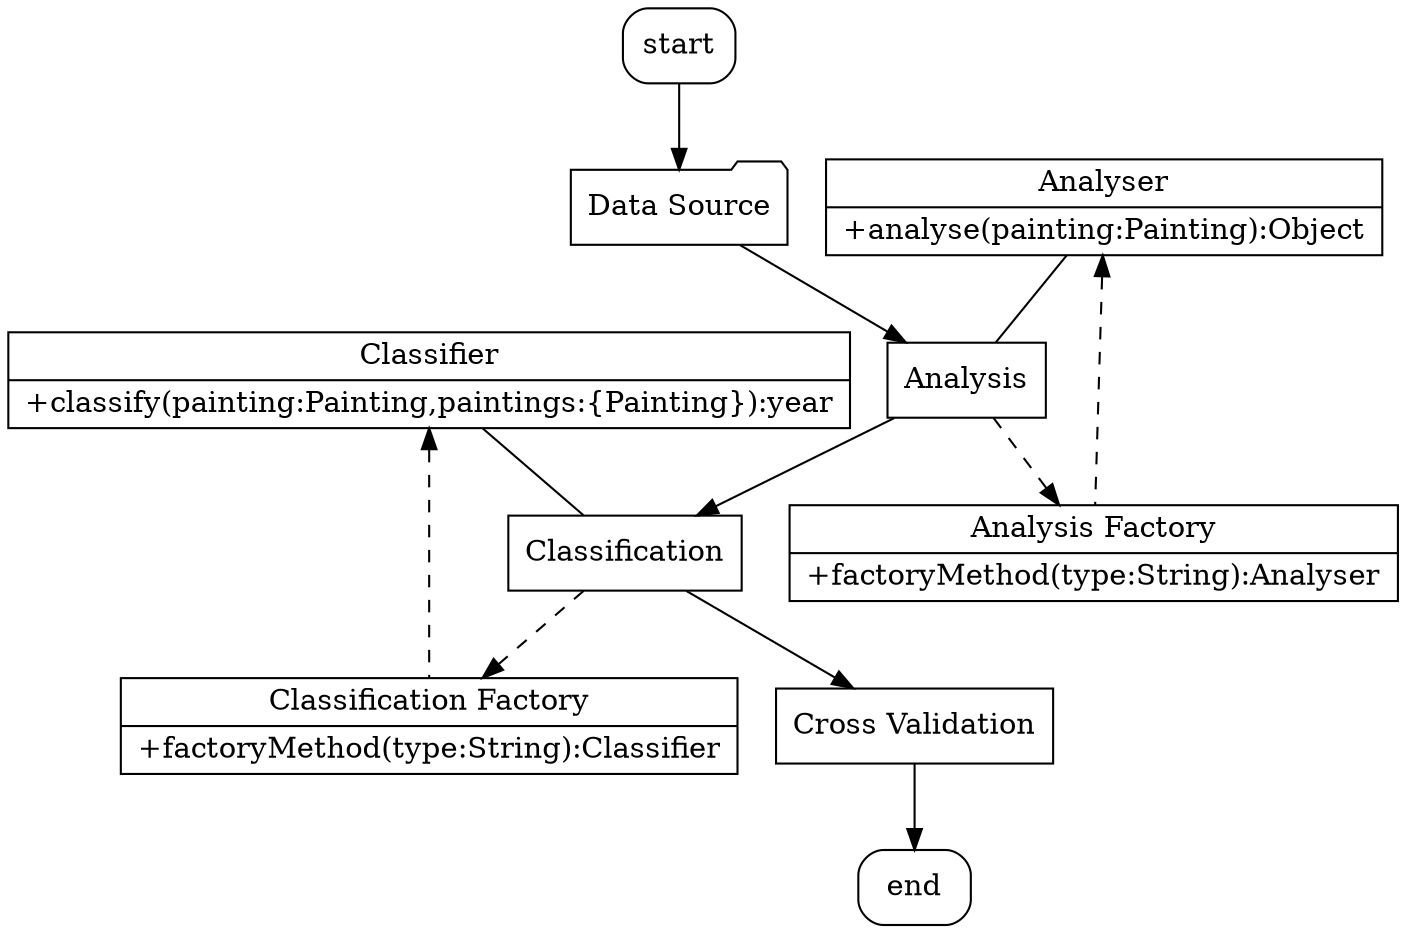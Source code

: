 digraph a {
  rankdir=TB
  subgraph b {
    node[shape=rect]
    data[shape=folder,label="Data Source"]
    analysis[label="Analysis"]
    classification[label="Classification"]
    validation[label="Cross Validation"]
    node[style=rounded]
    start -> data -> analysis -> classification -> validation -> end
  }

  subgraph c {
    edge[style=dashed]
    analysis_factory[shape=record,label="{Analysis Factory|+factoryMethod(type:String):Analyser}"]
    analysis -> analysis_factory

    analyser -> analysis_factory[dir=back]

    edge[style=solid, arrowhead=none]
    analyser[shape=record, label="{Analyser|+analyse(painting:Painting):Object}"]
    analyser -> analysis
  }

  subgraph d {
    edge[style=dashed]
    classification_factory[shape=record,label="{Classification Factory|+factoryMethod(type:String):Classifier}"]
    classification -> classification_factory

    classifier ->  classification_factory[dir=back]

    edge[style=solid, arrowhead=none]
    classifier[shape=record, label="{Classifier|+classify(painting:Painting,paintings:\{Painting\}):year}"]
    classifier -> classification
  }
}
